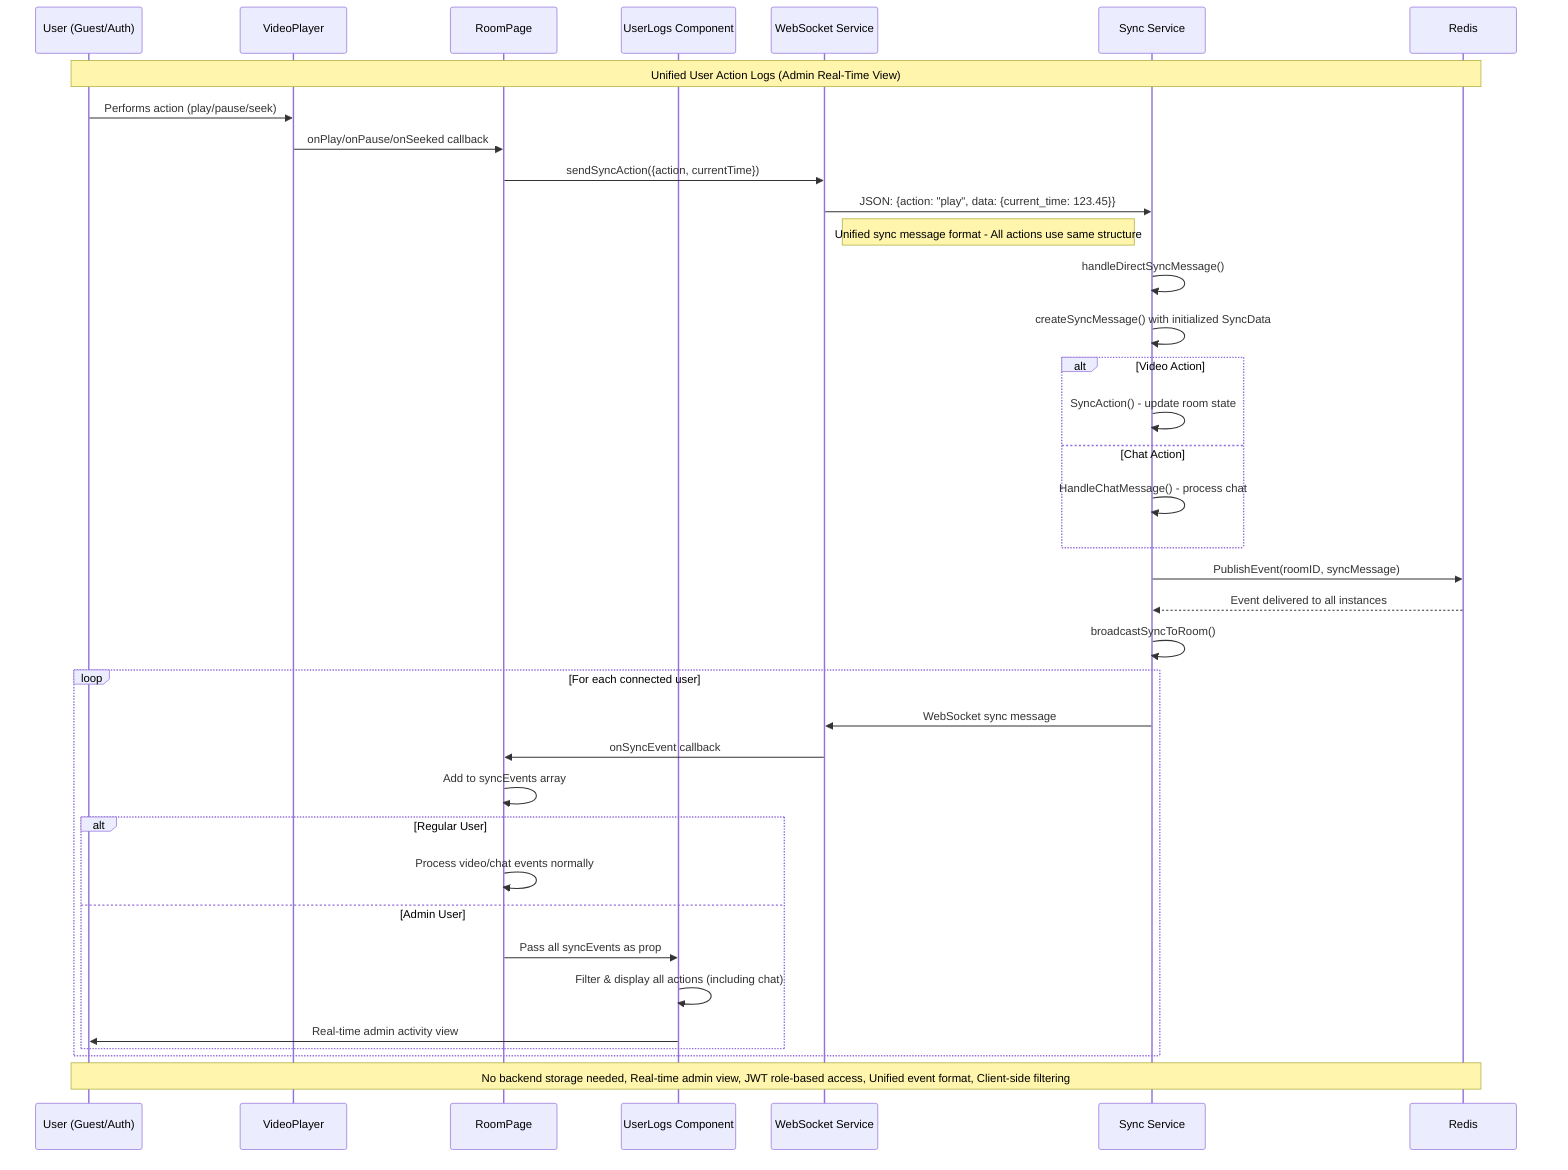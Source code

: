 sequenceDiagram
    participant U as User (Guest/Auth)
    participant VPlayer as VideoPlayer
    participant RP as RoomPage
    participant UL as UserLogs Component
    participant WS as WebSocket Service
    participant SS as Sync Service
    participant Redis as Redis

    Note over U, Redis: Unified User Action Logs (Admin Real-Time View)

    %% Video Action Triggers
    U->>VPlayer: Performs action (play/pause/seek)
    VPlayer->>RP: onPlay/onPause/onSeeked callback
    RP->>WS: sendSyncAction({action, currentTime})
    
    %% Unified WebSocket Message Format
    WS->>SS: JSON: {action: "play", data: {current_time: 123.45}}
    Note right of WS: Unified sync message format - All actions use same structure
    
    %% Backend Processing
    SS->>SS: handleDirectSyncMessage()
    SS->>SS: createSyncMessage() with initialized SyncData
    alt Video Action
        SS->>SS: SyncAction() - update room state
    else Chat Action
        SS->>SS: HandleChatMessage() - process chat
    end
    
    %% Broadcasting to All Users
    SS->>Redis: PublishEvent(roomID, syncMessage)
    Redis-->>SS: Event delivered to all instances
    SS->>SS: broadcastSyncToRoom()
    
    %% Real-time Updates to All Users
    loop For each connected user
        SS->>WS: WebSocket sync message
        WS->>RP: onSyncEvent callback
        RP->>RP: Add to syncEvents array
        
        alt Regular User
            RP->>RP: Process video/chat events normally
        else Admin User
            RP->>UL: Pass all syncEvents as prop
            UL->>UL: Filter & display all actions (including chat)
            UL->>U: Real-time admin activity view
        end
    end
    
    %% Key Benefits
    Note over U, Redis: No backend storage needed, Real-time admin view, JWT role-based access, Unified event format, Client-side filtering